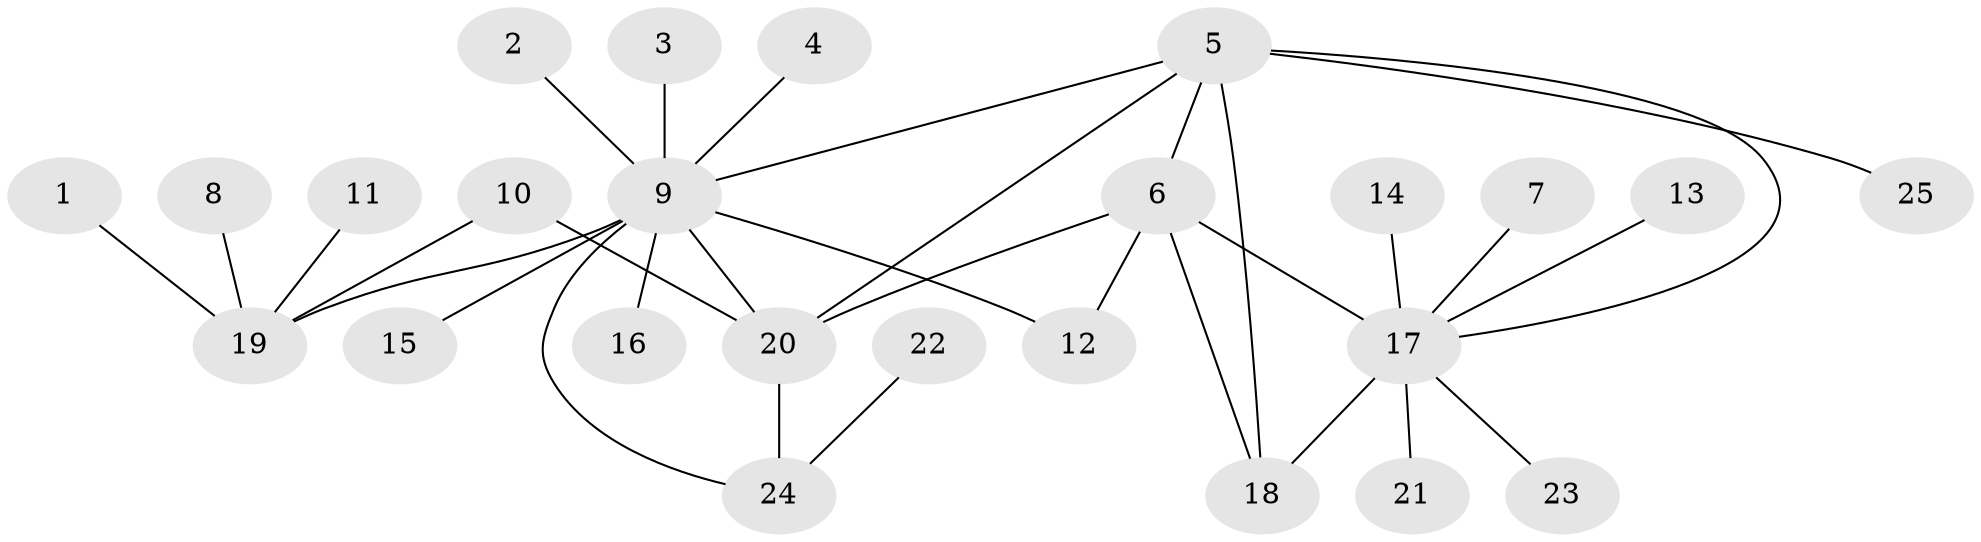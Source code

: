 // original degree distribution, {12: 0.02, 5: 0.02, 7: 0.06, 13: 0.02, 2: 0.22, 1: 0.56, 6: 0.02, 3: 0.06, 4: 0.02}
// Generated by graph-tools (version 1.1) at 2025/01/03/09/25 03:01:42]
// undirected, 25 vertices, 32 edges
graph export_dot {
graph [start="1"]
  node [color=gray90,style=filled];
  1;
  2;
  3;
  4;
  5;
  6;
  7;
  8;
  9;
  10;
  11;
  12;
  13;
  14;
  15;
  16;
  17;
  18;
  19;
  20;
  21;
  22;
  23;
  24;
  25;
  1 -- 19 [weight=1.0];
  2 -- 9 [weight=1.0];
  3 -- 9 [weight=1.0];
  4 -- 9 [weight=1.0];
  5 -- 6 [weight=1.0];
  5 -- 9 [weight=1.0];
  5 -- 17 [weight=1.0];
  5 -- 18 [weight=1.0];
  5 -- 20 [weight=1.0];
  5 -- 25 [weight=1.0];
  6 -- 12 [weight=1.0];
  6 -- 17 [weight=2.0];
  6 -- 18 [weight=1.0];
  6 -- 20 [weight=1.0];
  7 -- 17 [weight=1.0];
  8 -- 19 [weight=1.0];
  9 -- 12 [weight=1.0];
  9 -- 15 [weight=1.0];
  9 -- 16 [weight=1.0];
  9 -- 19 [weight=1.0];
  9 -- 20 [weight=1.0];
  9 -- 24 [weight=1.0];
  10 -- 19 [weight=1.0];
  10 -- 20 [weight=1.0];
  11 -- 19 [weight=1.0];
  13 -- 17 [weight=1.0];
  14 -- 17 [weight=1.0];
  17 -- 18 [weight=2.0];
  17 -- 21 [weight=1.0];
  17 -- 23 [weight=1.0];
  20 -- 24 [weight=1.0];
  22 -- 24 [weight=1.0];
}
